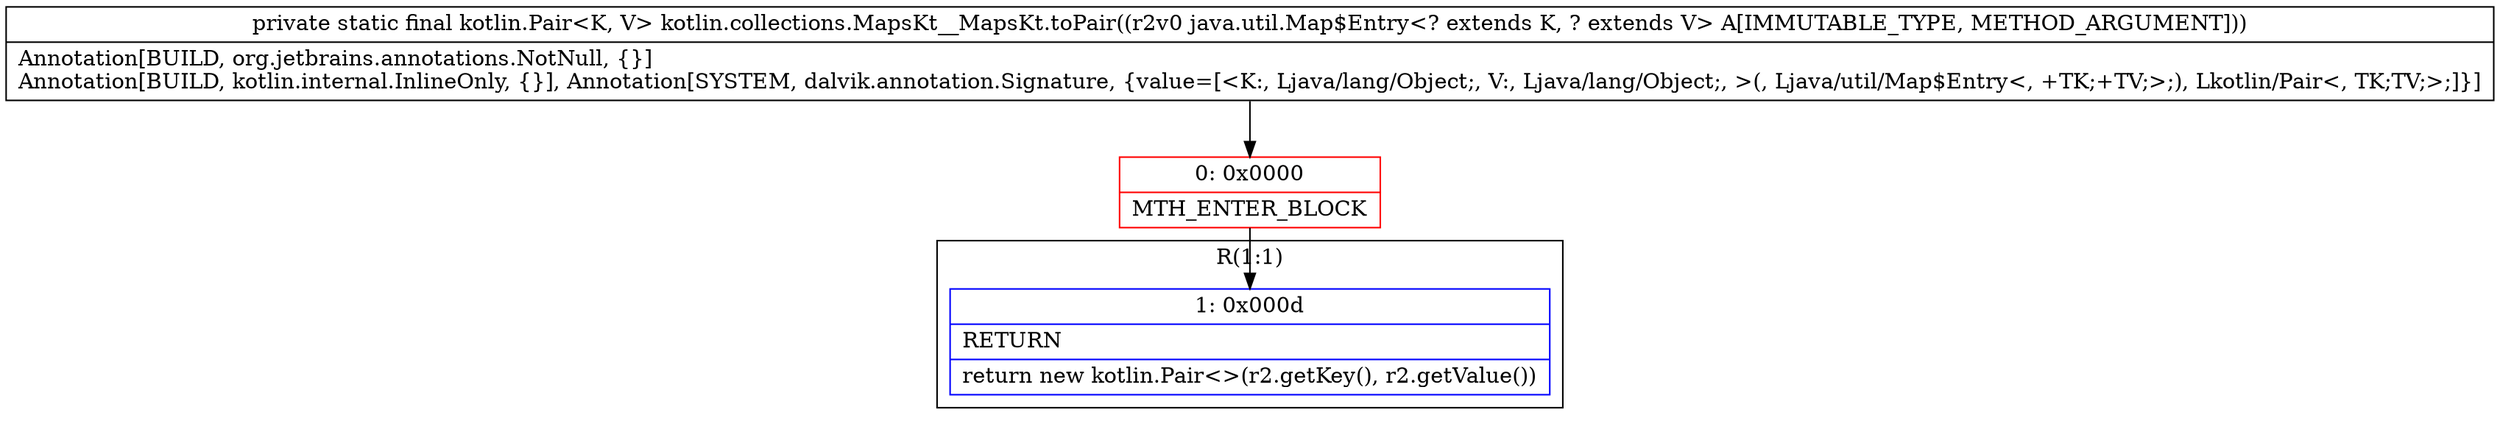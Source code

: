 digraph "CFG forkotlin.collections.MapsKt__MapsKt.toPair(Ljava\/util\/Map$Entry;)Lkotlin\/Pair;" {
subgraph cluster_Region_459098279 {
label = "R(1:1)";
node [shape=record,color=blue];
Node_1 [shape=record,label="{1\:\ 0x000d|RETURN\l|return new kotlin.Pair\<\>(r2.getKey(), r2.getValue())\l}"];
}
Node_0 [shape=record,color=red,label="{0\:\ 0x0000|MTH_ENTER_BLOCK\l}"];
MethodNode[shape=record,label="{private static final kotlin.Pair\<K, V\> kotlin.collections.MapsKt__MapsKt.toPair((r2v0 java.util.Map$Entry\<? extends K, ? extends V\> A[IMMUTABLE_TYPE, METHOD_ARGUMENT]))  | Annotation[BUILD, org.jetbrains.annotations.NotNull, \{\}]\lAnnotation[BUILD, kotlin.internal.InlineOnly, \{\}], Annotation[SYSTEM, dalvik.annotation.Signature, \{value=[\<K:, Ljava\/lang\/Object;, V:, Ljava\/lang\/Object;, \>(, Ljava\/util\/Map$Entry\<, +TK;+TV;\>;), Lkotlin\/Pair\<, TK;TV;\>;]\}]\l}"];
MethodNode -> Node_0;
Node_0 -> Node_1;
}

